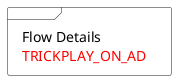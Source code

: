 {
  "sha1": "81hc14brfqxqak2qa0cnqafbkjswtv2",
  "insertion": {
    "when": "2024-05-30T20:48:21.326Z",
    "user": "plantuml@gmail.com"
  }
}
@startuml
!TRICKPLAY_ON_AD = "<color:red>TRICKPLAY_ON_AD</color>"

frame "Flow Details\nTRICKPLAY_ON_AD" as FlowDetails_TP_ON_AD #white {

}
@enduml
